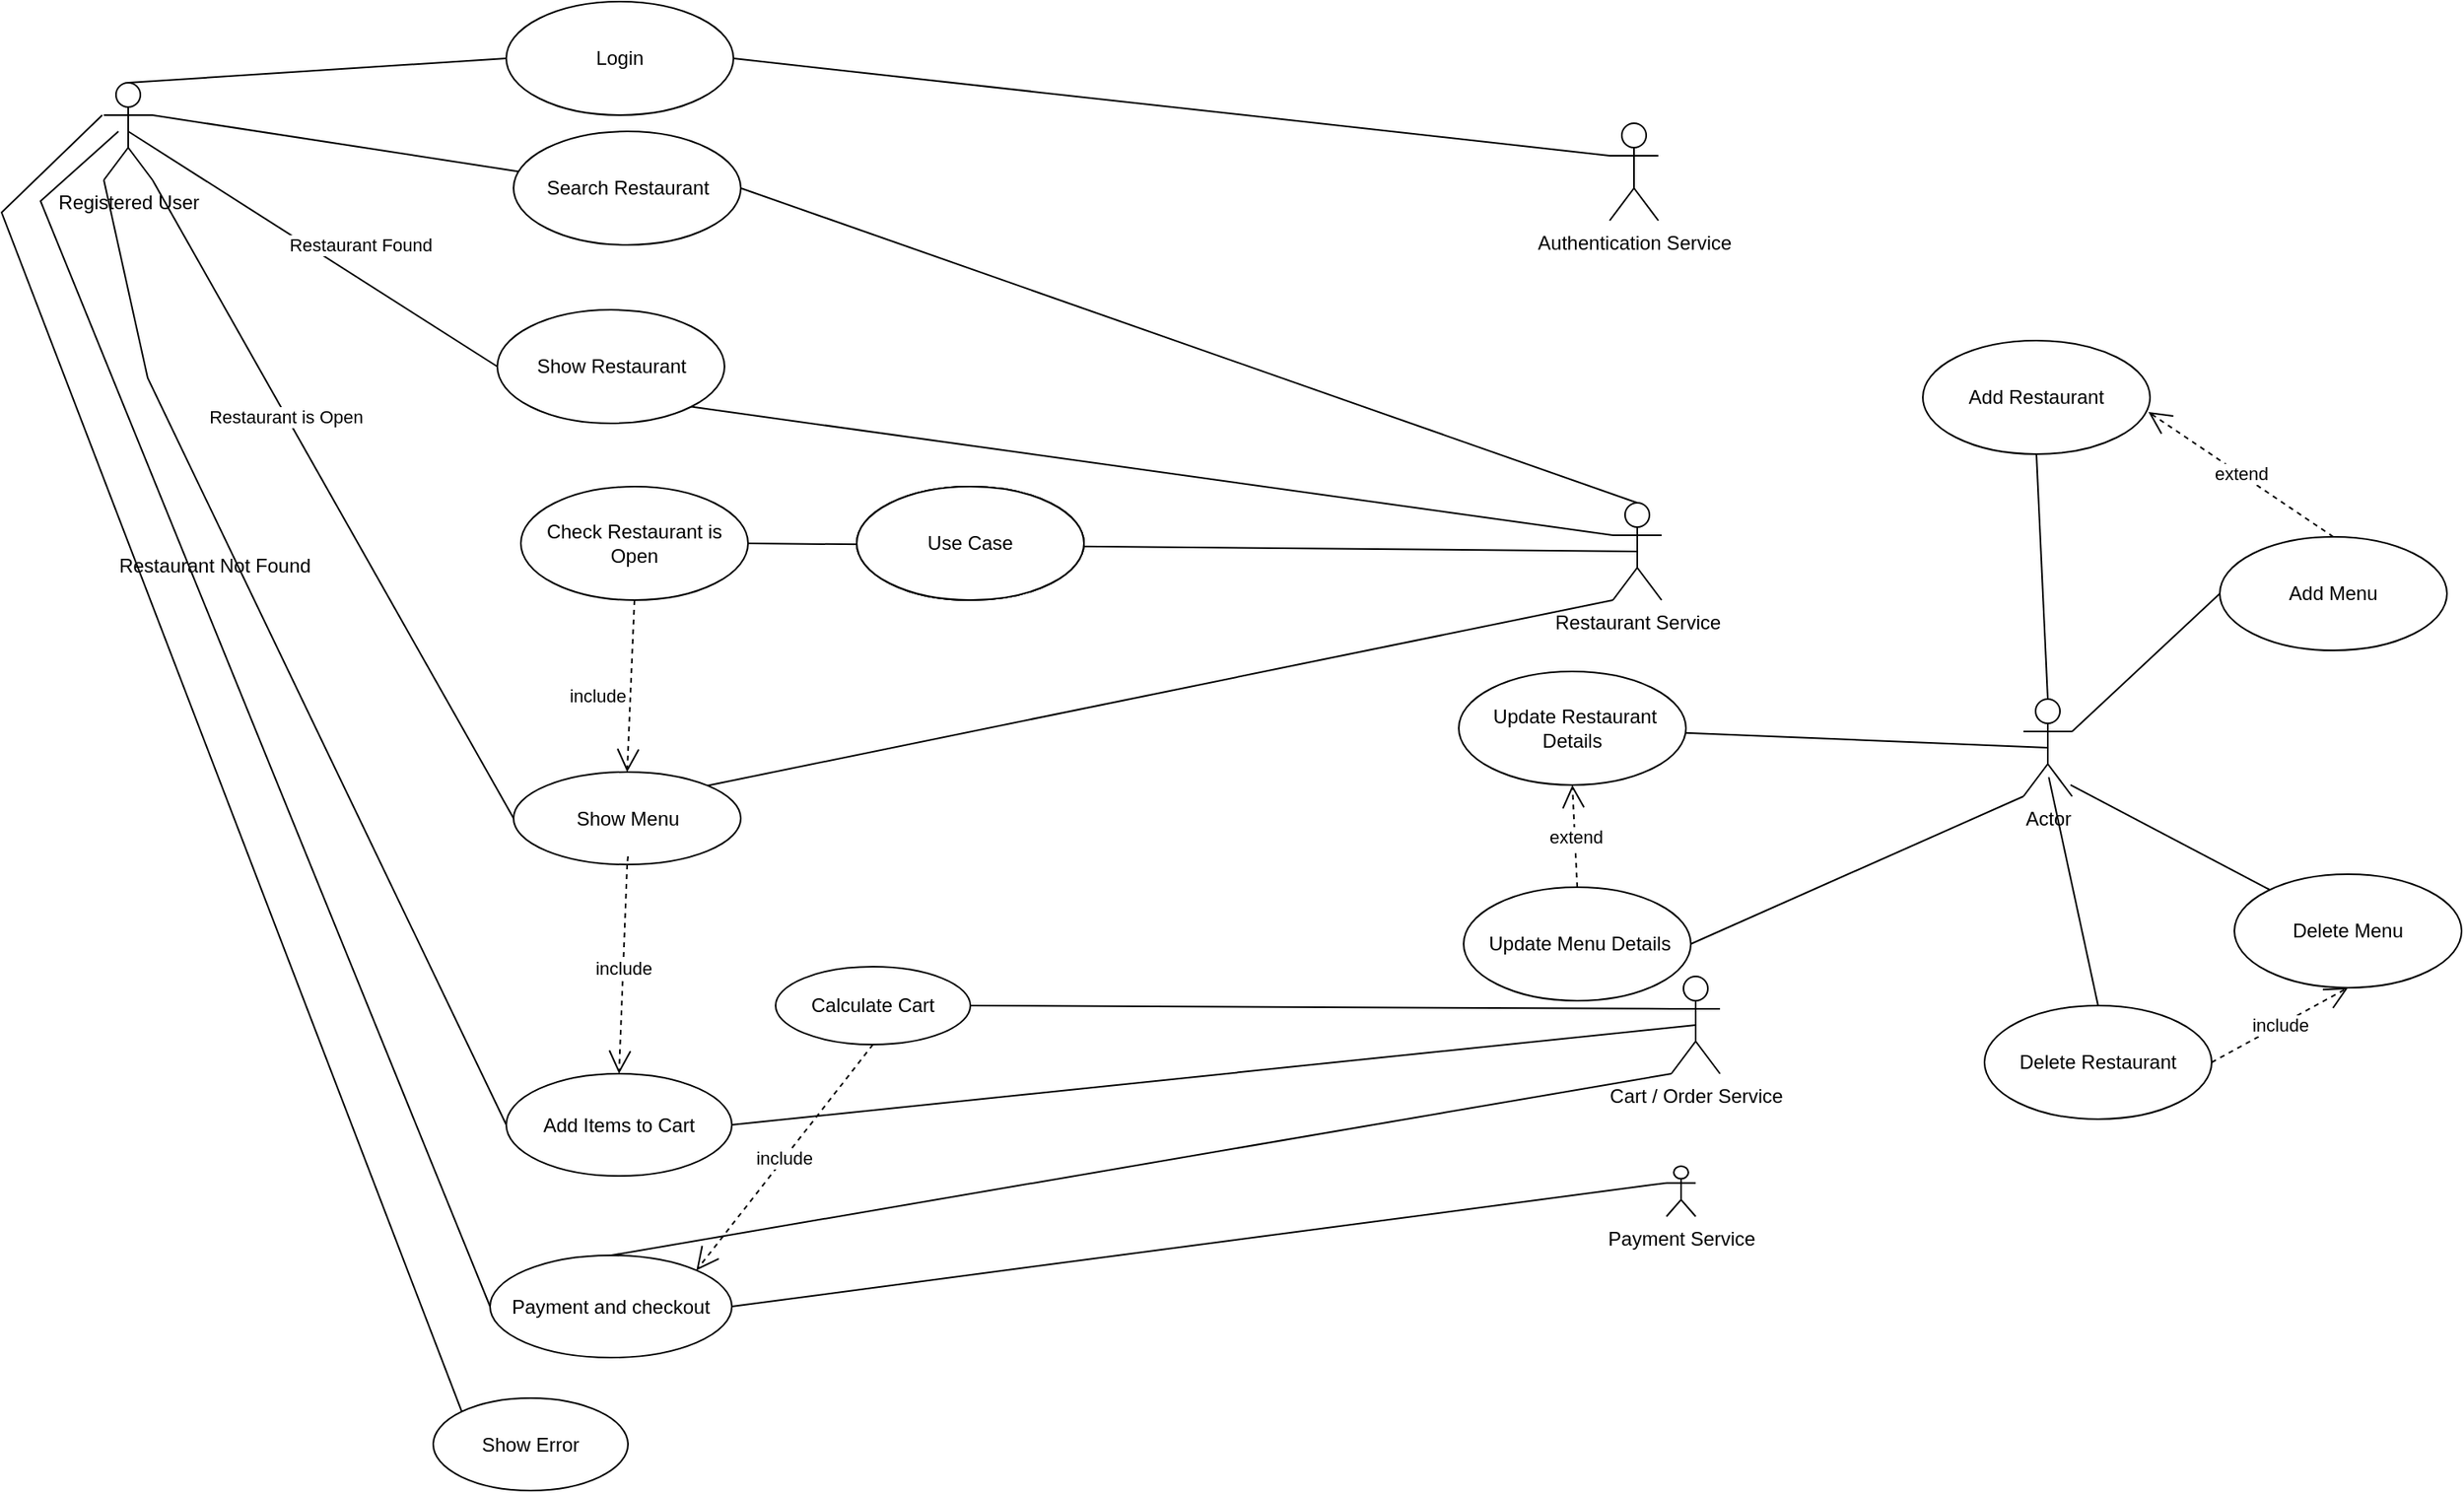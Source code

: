 <mxfile version="20.2.8" type="github">
  <diagram id="Gc56okPIPnoX1KRrJZP3" name="Page-2">
    <mxGraphModel dx="1632" dy="428" grid="0" gridSize="10" guides="1" tooltips="1" connect="1" arrows="1" fold="1" page="1" pageScale="1" pageWidth="850" pageHeight="1100" math="0" shadow="0">
      <root>
        <mxCell id="0" />
        <mxCell id="1" parent="0" />
        <mxCell id="q2nArMllGaRogXJ_JWfW-6" value="Registered User" style="shape=umlActor;verticalLabelPosition=bottom;verticalAlign=top;html=1;" parent="1" vertex="1">
          <mxGeometry x="-758" y="77" width="30" height="60" as="geometry" />
        </mxCell>
        <mxCell id="q2nArMllGaRogXJ_JWfW-7" value="Login" style="ellipse;whiteSpace=wrap;html=1;" parent="1" vertex="1">
          <mxGeometry x="-510" y="27" width="140" height="70" as="geometry" />
        </mxCell>
        <mxCell id="q2nArMllGaRogXJ_JWfW-13" value="Search Restaurant" style="ellipse;whiteSpace=wrap;html=1;" parent="1" vertex="1">
          <mxGeometry x="-505.5" y="107" width="140" height="70" as="geometry" />
        </mxCell>
        <mxCell id="q2nArMllGaRogXJ_JWfW-14" value="Show Restaurant" style="ellipse;whiteSpace=wrap;html=1;" parent="1" vertex="1">
          <mxGeometry x="-515.5" y="217" width="140" height="70" as="geometry" />
        </mxCell>
        <mxCell id="q2nArMllGaRogXJ_JWfW-21" value="" style="endArrow=none;html=1;rounded=0;entryX=1;entryY=0.5;entryDx=0;entryDy=0;exitX=0.5;exitY=0;exitDx=0;exitDy=0;exitPerimeter=0;" parent="1" source="q2nArMllGaRogXJ_JWfW-29" target="q2nArMllGaRogXJ_JWfW-13" edge="1">
          <mxGeometry width="50" height="50" relative="1" as="geometry">
            <mxPoint x="-31" y="307" as="sourcePoint" />
            <mxPoint x="-312" y="204" as="targetPoint" />
            <Array as="points" />
          </mxGeometry>
        </mxCell>
        <mxCell id="q2nArMllGaRogXJ_JWfW-22" value="" style="endArrow=none;html=1;rounded=0;exitX=1;exitY=0.333;exitDx=0;exitDy=0;exitPerimeter=0;" parent="1" source="q2nArMllGaRogXJ_JWfW-6" target="q2nArMllGaRogXJ_JWfW-13" edge="1">
          <mxGeometry width="50" height="50" relative="1" as="geometry">
            <mxPoint x="-761" y="100" as="sourcePoint" />
            <mxPoint x="-444" y="237" as="targetPoint" />
            <Array as="points" />
          </mxGeometry>
        </mxCell>
        <mxCell id="q2nArMllGaRogXJ_JWfW-24" value="" style="endArrow=none;html=1;rounded=0;exitX=0.5;exitY=0;exitDx=0;exitDy=0;exitPerimeter=0;entryX=0;entryY=0.5;entryDx=0;entryDy=0;" parent="1" source="q2nArMllGaRogXJ_JWfW-6" target="q2nArMllGaRogXJ_JWfW-7" edge="1">
          <mxGeometry width="50" height="50" relative="1" as="geometry">
            <mxPoint x="-669" y="123" as="sourcePoint" />
            <mxPoint x="-513" y="121" as="targetPoint" />
          </mxGeometry>
        </mxCell>
        <mxCell id="q2nArMllGaRogXJ_JWfW-29" value="Restaurant Service" style="shape=umlActor;verticalLabelPosition=bottom;verticalAlign=top;html=1;" parent="1" vertex="1">
          <mxGeometry x="172" y="336" width="30" height="60" as="geometry" />
        </mxCell>
        <mxCell id="q2nArMllGaRogXJ_JWfW-26" value="Check Restaurant is Open" style="ellipse;whiteSpace=wrap;html=1;" parent="1" vertex="1">
          <mxGeometry x="-501" y="326" width="140" height="70" as="geometry" />
        </mxCell>
        <mxCell id="q2nArMllGaRogXJ_JWfW-33" value="" style="endArrow=none;html=1;rounded=0;exitX=1;exitY=0.5;exitDx=0;exitDy=0;entryX=0.5;entryY=0.5;entryDx=0;entryDy=0;entryPerimeter=0;" parent="1" source="q2nArMllGaRogXJ_JWfW-26" target="q2nArMllGaRogXJ_JWfW-29" edge="1">
          <mxGeometry width="50" height="50" relative="1" as="geometry">
            <mxPoint x="-494" y="369" as="sourcePoint" />
            <mxPoint x="-45" y="399" as="targetPoint" />
            <Array as="points" />
          </mxGeometry>
        </mxCell>
        <mxCell id="q2nArMllGaRogXJ_JWfW-34" value="Show Error" style="ellipse;whiteSpace=wrap;html=1;" parent="1" vertex="1">
          <mxGeometry x="-555" y="888" width="120" height="57" as="geometry" />
        </mxCell>
        <mxCell id="q2nArMllGaRogXJ_JWfW-35" value="" style="endArrow=none;html=1;rounded=0;exitX=0;exitY=0;exitDx=0;exitDy=0;" parent="1" source="q2nArMllGaRogXJ_JWfW-34" edge="1">
          <mxGeometry width="50" height="50" relative="1" as="geometry">
            <mxPoint x="-469" y="1063" as="sourcePoint" />
            <mxPoint x="-759" y="97" as="targetPoint" />
            <Array as="points">
              <mxPoint x="-821" y="157" />
            </Array>
          </mxGeometry>
        </mxCell>
        <mxCell id="q2nArMllGaRogXJ_JWfW-36" value="" style="endArrow=none;html=1;rounded=0;exitX=0;exitY=0.5;exitDx=0;exitDy=0;entryX=0.5;entryY=0.5;entryDx=0;entryDy=0;entryPerimeter=0;" parent="1" source="q2nArMllGaRogXJ_JWfW-14" target="q2nArMllGaRogXJ_JWfW-6" edge="1">
          <mxGeometry width="50" height="50" relative="1" as="geometry">
            <mxPoint x="-526" y="278.5" as="sourcePoint" />
            <mxPoint x="-779" y="121" as="targetPoint" />
          </mxGeometry>
        </mxCell>
        <mxCell id="q2nArMllGaRogXJ_JWfW-37" value="Restaurant Found" style="edgeLabel;html=1;align=center;verticalAlign=middle;resizable=0;points=[];rotation=0;" parent="q2nArMllGaRogXJ_JWfW-36" vertex="1" connectable="0">
          <mxGeometry x="0.154" y="1" relative="1" as="geometry">
            <mxPoint x="47" y="7" as="offset" />
          </mxGeometry>
        </mxCell>
        <mxCell id="q2nArMllGaRogXJ_JWfW-38" value="include" style="endArrow=open;endSize=12;dashed=1;html=1;rounded=0;entryX=0.5;entryY=0;entryDx=0;entryDy=0;startArrow=none;exitX=0.5;exitY=1;exitDx=0;exitDy=0;" parent="1" source="q2nArMllGaRogXJ_JWfW-26" target="q2nArMllGaRogXJ_JWfW-28" edge="1">
          <mxGeometry x="0.126" y="-20" width="160" relative="1" as="geometry">
            <mxPoint x="-367" y="448" as="sourcePoint" />
            <mxPoint x="-389" y="430" as="targetPoint" />
            <mxPoint as="offset" />
          </mxGeometry>
        </mxCell>
        <mxCell id="q2nArMllGaRogXJ_JWfW-39" value="Restaurant Not Found" style="text;html=1;align=center;verticalAlign=middle;resizable=0;points=[];autosize=1;strokeColor=none;fillColor=none;" parent="1" vertex="1">
          <mxGeometry x="-758" y="362" width="136" height="26" as="geometry" />
        </mxCell>
        <mxCell id="q2nArMllGaRogXJ_JWfW-40" value="" style="endArrow=none;html=1;rounded=0;exitX=1;exitY=0;exitDx=0;exitDy=0;entryX=0;entryY=1;entryDx=0;entryDy=0;entryPerimeter=0;" parent="1" source="q2nArMllGaRogXJ_JWfW-28" target="q2nArMllGaRogXJ_JWfW-29" edge="1">
          <mxGeometry width="50" height="50" relative="1" as="geometry">
            <mxPoint x="-494" y="573" as="sourcePoint" />
            <mxPoint x="-191" y="425" as="targetPoint" />
          </mxGeometry>
        </mxCell>
        <mxCell id="q2nArMllGaRogXJ_JWfW-41" value="Payment Service" style="shape=umlActor;verticalLabelPosition=bottom;verticalAlign=top;html=1;outlineConnect=0;" parent="1" vertex="1">
          <mxGeometry x="205" y="745" width="18" height="31" as="geometry" />
        </mxCell>
        <mxCell id="q2nArMllGaRogXJ_JWfW-43" value="Add Items to Cart" style="ellipse;whiteSpace=wrap;html=1;" parent="1" vertex="1">
          <mxGeometry x="-510" y="688" width="139" height="63" as="geometry" />
        </mxCell>
        <mxCell id="q2nArMllGaRogXJ_JWfW-44" value="Payment and checkout" style="ellipse;whiteSpace=wrap;html=1;" parent="1" vertex="1">
          <mxGeometry x="-520" y="800" width="149" height="63" as="geometry" />
        </mxCell>
        <mxCell id="q2nArMllGaRogXJ_JWfW-45" value="" style="endArrow=none;html=1;rounded=0;exitX=1;exitY=0.5;exitDx=0;exitDy=0;entryX=0;entryY=0.333;entryDx=0;entryDy=0;entryPerimeter=0;" parent="1" source="q2nArMllGaRogXJ_JWfW-44" target="q2nArMllGaRogXJ_JWfW-41" edge="1">
          <mxGeometry width="50" height="50" relative="1" as="geometry">
            <mxPoint x="-491" y="677" as="sourcePoint" />
            <mxPoint x="21" y="529" as="targetPoint" />
            <Array as="points" />
          </mxGeometry>
        </mxCell>
        <mxCell id="q2nArMllGaRogXJ_JWfW-46" value="Cart / Order Service" style="shape=umlActor;verticalLabelPosition=bottom;verticalAlign=top;html=1;outlineConnect=0;" parent="1" vertex="1">
          <mxGeometry x="208" y="628" width="30" height="60" as="geometry" />
        </mxCell>
        <mxCell id="q2nArMllGaRogXJ_JWfW-49" value="" style="endArrow=none;html=1;rounded=0;exitX=1;exitY=0.5;exitDx=0;exitDy=0;entryX=0.5;entryY=0.5;entryDx=0;entryDy=0;entryPerimeter=0;" parent="1" source="q2nArMllGaRogXJ_JWfW-43" target="q2nArMllGaRogXJ_JWfW-46" edge="1">
          <mxGeometry width="50" height="50" relative="1" as="geometry">
            <mxPoint x="-372" y="677" as="sourcePoint" />
            <mxPoint x="-313" y="619" as="targetPoint" />
          </mxGeometry>
        </mxCell>
        <mxCell id="q2nArMllGaRogXJ_JWfW-55" value="include" style="endArrow=open;endSize=12;dashed=1;html=1;rounded=0;entryX=0.5;entryY=0;entryDx=0;entryDy=0;exitX=0.5;exitY=1;exitDx=0;exitDy=0;" parent="1" source="q2nArMllGaRogXJ_JWfW-28" target="q2nArMllGaRogXJ_JWfW-43" edge="1">
          <mxGeometry width="160" relative="1" as="geometry">
            <mxPoint x="-424" y="665" as="sourcePoint" />
            <mxPoint x="-433.5" y="559" as="targetPoint" />
          </mxGeometry>
        </mxCell>
        <mxCell id="q2nArMllGaRogXJ_JWfW-57" value="" style="endArrow=none;html=1;rounded=0;entryX=0;entryY=0.333;entryDx=0;entryDy=0;entryPerimeter=0;exitX=1;exitY=1;exitDx=0;exitDy=0;" parent="1" source="q2nArMllGaRogXJ_JWfW-14" target="q2nArMllGaRogXJ_JWfW-29" edge="1">
          <mxGeometry width="50" height="50" relative="1" as="geometry">
            <mxPoint x="-389" y="341" as="sourcePoint" />
            <mxPoint x="-373" y="265" as="targetPoint" />
          </mxGeometry>
        </mxCell>
        <mxCell id="q2nArMllGaRogXJ_JWfW-60" value="Calculate Cart" style="ellipse;whiteSpace=wrap;html=1;" parent="1" vertex="1">
          <mxGeometry x="-344" y="622" width="120" height="48" as="geometry" />
        </mxCell>
        <mxCell id="q2nArMllGaRogXJ_JWfW-61" value="" style="endArrow=none;html=1;rounded=0;exitX=1;exitY=0.5;exitDx=0;exitDy=0;entryX=0;entryY=0.333;entryDx=0;entryDy=0;entryPerimeter=0;" parent="1" source="q2nArMllGaRogXJ_JWfW-60" target="q2nArMllGaRogXJ_JWfW-46" edge="1">
          <mxGeometry width="50" height="50" relative="1" as="geometry">
            <mxPoint x="-336" y="545" as="sourcePoint" />
            <mxPoint x="-286" y="495" as="targetPoint" />
          </mxGeometry>
        </mxCell>
        <mxCell id="tZGsmKyS86-NFp1TD-Wt-2" value="" style="endArrow=none;html=1;rounded=0;entryX=0;entryY=0.5;entryDx=0;entryDy=0;exitX=1;exitY=1;exitDx=0;exitDy=0;exitPerimeter=0;" parent="1" source="q2nArMllGaRogXJ_JWfW-6" target="q2nArMllGaRogXJ_JWfW-28" edge="1">
          <mxGeometry width="50" height="50" relative="1" as="geometry">
            <mxPoint x="-751" y="171" as="sourcePoint" />
            <mxPoint x="-503" y="131" as="targetPoint" />
          </mxGeometry>
        </mxCell>
        <mxCell id="tZGsmKyS86-NFp1TD-Wt-6" value="Restaurant is Open" style="edgeLabel;html=1;align=center;verticalAlign=middle;resizable=0;points=[];" parent="tZGsmKyS86-NFp1TD-Wt-2" vertex="1" connectable="0">
          <mxGeometry x="-0.266" relative="1" as="geometry">
            <mxPoint y="1" as="offset" />
          </mxGeometry>
        </mxCell>
        <mxCell id="tZGsmKyS86-NFp1TD-Wt-4" value="" style="endArrow=none;html=1;rounded=0;entryX=0;entryY=0.5;entryDx=0;entryDy=0;exitX=0;exitY=1;exitDx=0;exitDy=0;exitPerimeter=0;" parent="1" source="q2nArMllGaRogXJ_JWfW-6" target="q2nArMllGaRogXJ_JWfW-43" edge="1">
          <mxGeometry width="50" height="50" relative="1" as="geometry">
            <mxPoint x="-757" y="172" as="sourcePoint" />
            <mxPoint x="-500" y="594.5" as="targetPoint" />
            <Array as="points">
              <mxPoint x="-731" y="259" />
            </Array>
          </mxGeometry>
        </mxCell>
        <mxCell id="q2nArMllGaRogXJ_JWfW-28" value="Show Menu" style="ellipse;whiteSpace=wrap;html=1;" parent="1" vertex="1">
          <mxGeometry x="-505.5" y="502" width="140" height="57" as="geometry" />
        </mxCell>
        <mxCell id="tZGsmKyS86-NFp1TD-Wt-5" value="" style="endArrow=none;endSize=12;dashed=1;html=1;rounded=0;entryX=0.5;entryY=1;entryDx=0;entryDy=0;" parent="1" target="q2nArMllGaRogXJ_JWfW-28" edge="1">
          <mxGeometry x="0.044" y="-8" width="160" relative="1" as="geometry">
            <mxPoint x="-435" y="554" as="sourcePoint" />
            <mxPoint x="-428" y="366" as="targetPoint" />
            <mxPoint as="offset" />
          </mxGeometry>
        </mxCell>
        <mxCell id="IdM1iA51pOm11jr_5AqM-4" value="Authentication Service" style="shape=umlActor;verticalLabelPosition=bottom;verticalAlign=top;html=1;" parent="1" vertex="1">
          <mxGeometry x="170" y="102" width="30" height="60" as="geometry" />
        </mxCell>
        <mxCell id="IdM1iA51pOm11jr_5AqM-8" value="" style="endArrow=none;html=1;rounded=0;entryX=1;entryY=0.5;entryDx=0;entryDy=0;exitX=0;exitY=0.333;exitDx=0;exitDy=0;exitPerimeter=0;" parent="1" source="IdM1iA51pOm11jr_5AqM-4" target="q2nArMllGaRogXJ_JWfW-7" edge="1">
          <mxGeometry width="50" height="50" relative="1" as="geometry">
            <mxPoint x="-21" y="317" as="sourcePoint" />
            <mxPoint x="-355.5" y="152" as="targetPoint" />
            <Array as="points" />
          </mxGeometry>
        </mxCell>
        <mxCell id="IdM1iA51pOm11jr_5AqM-15" value="include" style="endArrow=open;endSize=12;dashed=1;html=1;rounded=0;entryX=1;entryY=0;entryDx=0;entryDy=0;exitX=0.5;exitY=1;exitDx=0;exitDy=0;" parent="1" source="q2nArMllGaRogXJ_JWfW-60" target="q2nArMllGaRogXJ_JWfW-44" edge="1">
          <mxGeometry width="160" relative="1" as="geometry">
            <mxPoint x="-374" y="779" as="sourcePoint" />
            <mxPoint x="-425.5" y="569" as="targetPoint" />
          </mxGeometry>
        </mxCell>
        <mxCell id="IdM1iA51pOm11jr_5AqM-18" value="" style="endArrow=none;html=1;rounded=0;exitX=0;exitY=0.5;exitDx=0;exitDy=0;" parent="1" source="q2nArMllGaRogXJ_JWfW-44" edge="1">
          <mxGeometry width="50" height="50" relative="1" as="geometry">
            <mxPoint x="-528.448" y="906.845" as="sourcePoint" />
            <mxPoint x="-749" y="107" as="targetPoint" />
            <Array as="points">
              <mxPoint x="-797" y="150" />
            </Array>
          </mxGeometry>
        </mxCell>
        <mxCell id="IdM1iA51pOm11jr_5AqM-19" value="" style="endArrow=none;html=1;rounded=0;exitX=0.5;exitY=0;exitDx=0;exitDy=0;entryX=0;entryY=1;entryDx=0;entryDy=0;entryPerimeter=0;" parent="1" source="q2nArMllGaRogXJ_JWfW-44" target="q2nArMllGaRogXJ_JWfW-46" edge="1">
          <mxGeometry width="50" height="50" relative="1" as="geometry">
            <mxPoint x="-361.0" y="841.5" as="sourcePoint" />
            <mxPoint x="215" y="765.333" as="targetPoint" />
            <Array as="points" />
          </mxGeometry>
        </mxCell>
        <mxCell id="JHz7kKn1SmE8pull5nDe-1" value="Actor" style="shape=umlActor;verticalLabelPosition=bottom;verticalAlign=top;html=1;" parent="1" vertex="1">
          <mxGeometry x="425" y="457" width="30" height="60" as="geometry" />
        </mxCell>
        <mxCell id="JHz7kKn1SmE8pull5nDe-3" value="Add Restaurant" style="ellipse;whiteSpace=wrap;html=1;" parent="1" vertex="1">
          <mxGeometry x="363" y="236" width="140" height="70" as="geometry" />
        </mxCell>
        <mxCell id="JHz7kKn1SmE8pull5nDe-4" value="Use Case" style="ellipse;whiteSpace=wrap;html=1;" parent="1" vertex="1">
          <mxGeometry x="-294" y="326" width="140" height="70" as="geometry" />
        </mxCell>
        <mxCell id="JHz7kKn1SmE8pull5nDe-5" value="Use Case" style="ellipse;whiteSpace=wrap;html=1;" parent="1" vertex="1">
          <mxGeometry x="-294" y="326" width="140" height="70" as="geometry" />
        </mxCell>
        <mxCell id="JHz7kKn1SmE8pull5nDe-6" value="Delete Restaurant" style="ellipse;whiteSpace=wrap;html=1;" parent="1" vertex="1">
          <mxGeometry x="401" y="646" width="140" height="70" as="geometry" />
        </mxCell>
        <mxCell id="JHz7kKn1SmE8pull5nDe-7" value="" style="endArrow=none;html=1;rounded=0;entryX=0.5;entryY=1;entryDx=0;entryDy=0;exitX=0.5;exitY=0;exitDx=0;exitDy=0;exitPerimeter=0;" parent="1" source="JHz7kKn1SmE8pull5nDe-1" target="JHz7kKn1SmE8pull5nDe-3" edge="1">
          <mxGeometry width="50" height="50" relative="1" as="geometry">
            <mxPoint x="197" y="346" as="sourcePoint" />
            <mxPoint x="-355.5" y="152" as="targetPoint" />
            <Array as="points" />
          </mxGeometry>
        </mxCell>
        <mxCell id="JHz7kKn1SmE8pull5nDe-8" value="" style="endArrow=none;html=1;rounded=0;entryX=0.521;entryY=0.803;entryDx=0;entryDy=0;exitX=0.5;exitY=0;exitDx=0;exitDy=0;entryPerimeter=0;" parent="1" source="JHz7kKn1SmE8pull5nDe-6" target="JHz7kKn1SmE8pull5nDe-1" edge="1">
          <mxGeometry width="50" height="50" relative="1" as="geometry">
            <mxPoint x="458" y="640" as="sourcePoint" />
            <mxPoint x="-345.5" y="162" as="targetPoint" />
            <Array as="points" />
          </mxGeometry>
        </mxCell>
        <mxCell id="JHz7kKn1SmE8pull5nDe-9" value="Use Case" style="ellipse;whiteSpace=wrap;html=1;" parent="1" vertex="1">
          <mxGeometry x="-294" y="326" width="140" height="70" as="geometry" />
        </mxCell>
        <mxCell id="JHz7kKn1SmE8pull5nDe-10" value="&amp;nbsp;Update Restaurant Details" style="ellipse;whiteSpace=wrap;html=1;" parent="1" vertex="1">
          <mxGeometry x="77" y="440" width="140" height="70" as="geometry" />
        </mxCell>
        <mxCell id="JHz7kKn1SmE8pull5nDe-12" value="&amp;nbsp;Update Menu Details" style="ellipse;whiteSpace=wrap;html=1;" parent="1" vertex="1">
          <mxGeometry x="80" y="573" width="140" height="70" as="geometry" />
        </mxCell>
        <mxCell id="JHz7kKn1SmE8pull5nDe-13" value="extend" style="endArrow=open;endSize=12;dashed=1;html=1;rounded=0;exitX=0.5;exitY=0;exitDx=0;exitDy=0;entryX=0.5;entryY=1;entryDx=0;entryDy=0;" parent="1" source="JHz7kKn1SmE8pull5nDe-12" target="JHz7kKn1SmE8pull5nDe-10" edge="1">
          <mxGeometry width="160" relative="1" as="geometry">
            <mxPoint x="-384.989" y="826.002" as="sourcePoint" />
            <mxPoint x="-289.034" y="679.234" as="targetPoint" />
          </mxGeometry>
        </mxCell>
        <mxCell id="FhuZ76F77MNGtPcn8Uj6-3" value="" style="endArrow=none;html=1;rounded=0;exitX=0.5;exitY=0.5;exitDx=0;exitDy=0;exitPerimeter=0;" edge="1" parent="1" source="JHz7kKn1SmE8pull5nDe-1" target="JHz7kKn1SmE8pull5nDe-10">
          <mxGeometry width="50" height="50" relative="1" as="geometry">
            <mxPoint x="450" y="467" as="sourcePoint" />
            <mxPoint x="443" y="316" as="targetPoint" />
            <Array as="points" />
          </mxGeometry>
        </mxCell>
        <mxCell id="FhuZ76F77MNGtPcn8Uj6-4" value="" style="endArrow=none;html=1;rounded=0;entryX=1;entryY=0.5;entryDx=0;entryDy=0;exitX=0;exitY=1;exitDx=0;exitDy=0;exitPerimeter=0;" edge="1" parent="1" source="JHz7kKn1SmE8pull5nDe-1" target="JHz7kKn1SmE8pull5nDe-12">
          <mxGeometry width="50" height="50" relative="1" as="geometry">
            <mxPoint x="460" y="477" as="sourcePoint" />
            <mxPoint x="453" y="326" as="targetPoint" />
            <Array as="points" />
          </mxGeometry>
        </mxCell>
        <mxCell id="FhuZ76F77MNGtPcn8Uj6-5" value="Delete Menu" style="ellipse;whiteSpace=wrap;html=1;" vertex="1" parent="1">
          <mxGeometry x="555" y="565" width="140" height="70" as="geometry" />
        </mxCell>
        <mxCell id="FhuZ76F77MNGtPcn8Uj6-6" value="Add Menu" style="ellipse;whiteSpace=wrap;html=1;" vertex="1" parent="1">
          <mxGeometry x="546" y="357" width="140" height="70" as="geometry" />
        </mxCell>
        <mxCell id="FhuZ76F77MNGtPcn8Uj6-7" value="" style="endArrow=none;html=1;rounded=0;entryX=0;entryY=0.5;entryDx=0;entryDy=0;exitX=1;exitY=0.333;exitDx=0;exitDy=0;exitPerimeter=0;" edge="1" parent="1" source="JHz7kKn1SmE8pull5nDe-1" target="FhuZ76F77MNGtPcn8Uj6-6">
          <mxGeometry width="50" height="50" relative="1" as="geometry">
            <mxPoint x="470" y="487" as="sourcePoint" />
            <mxPoint x="463" y="336" as="targetPoint" />
            <Array as="points" />
          </mxGeometry>
        </mxCell>
        <mxCell id="FhuZ76F77MNGtPcn8Uj6-8" value="" style="endArrow=none;html=1;rounded=0;entryX=0.967;entryY=0.883;entryDx=0;entryDy=0;entryPerimeter=0;" edge="1" parent="1" source="FhuZ76F77MNGtPcn8Uj6-5" target="JHz7kKn1SmE8pull5nDe-1">
          <mxGeometry width="50" height="50" relative="1" as="geometry">
            <mxPoint x="480" y="497" as="sourcePoint" />
            <mxPoint x="473" y="346" as="targetPoint" />
            <Array as="points" />
          </mxGeometry>
        </mxCell>
        <mxCell id="FhuZ76F77MNGtPcn8Uj6-9" value="extend" style="endArrow=open;endSize=12;dashed=1;html=1;rounded=0;exitX=0.5;exitY=0;exitDx=0;exitDy=0;entryX=0.993;entryY=0.629;entryDx=0;entryDy=0;entryPerimeter=0;" edge="1" parent="1" source="FhuZ76F77MNGtPcn8Uj6-6" target="JHz7kKn1SmE8pull5nDe-3">
          <mxGeometry width="160" relative="1" as="geometry">
            <mxPoint x="508" y="404" as="sourcePoint" />
            <mxPoint x="505" y="341" as="targetPoint" />
          </mxGeometry>
        </mxCell>
        <mxCell id="FhuZ76F77MNGtPcn8Uj6-10" value="include" style="endArrow=open;endSize=12;dashed=1;html=1;rounded=0;exitX=1;exitY=0.5;exitDx=0;exitDy=0;entryX=0.5;entryY=1;entryDx=0;entryDy=0;" edge="1" parent="1" source="JHz7kKn1SmE8pull5nDe-6" target="FhuZ76F77MNGtPcn8Uj6-5">
          <mxGeometry width="160" relative="1" as="geometry">
            <mxPoint x="170" y="593" as="sourcePoint" />
            <mxPoint x="167" y="530" as="targetPoint" />
          </mxGeometry>
        </mxCell>
      </root>
    </mxGraphModel>
  </diagram>
</mxfile>
